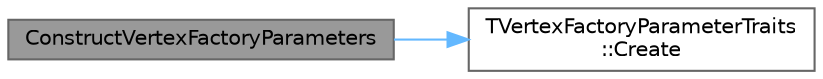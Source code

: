 digraph "ConstructVertexFactoryParameters"
{
 // INTERACTIVE_SVG=YES
 // LATEX_PDF_SIZE
  bgcolor="transparent";
  edge [fontname=Helvetica,fontsize=10,labelfontname=Helvetica,labelfontsize=10];
  node [fontname=Helvetica,fontsize=10,shape=box,height=0.2,width=0.4];
  rankdir="LR";
  Node1 [id="Node000001",label="ConstructVertexFactoryParameters",height=0.2,width=0.4,color="gray40", fillcolor="grey60", style="filled", fontcolor="black",tooltip=" "];
  Node1 -> Node2 [id="edge1_Node000001_Node000002",color="steelblue1",style="solid",tooltip=" "];
  Node2 [id="Node000002",label="TVertexFactoryParameterTraits\l::Create",height=0.2,width=0.4,color="grey40", fillcolor="white", style="filled",URL="$df/d4b/structTVertexFactoryParameterTraits.html#ab8749851ca66584d72f8821e1fc7d8e6",tooltip=" "];
}

